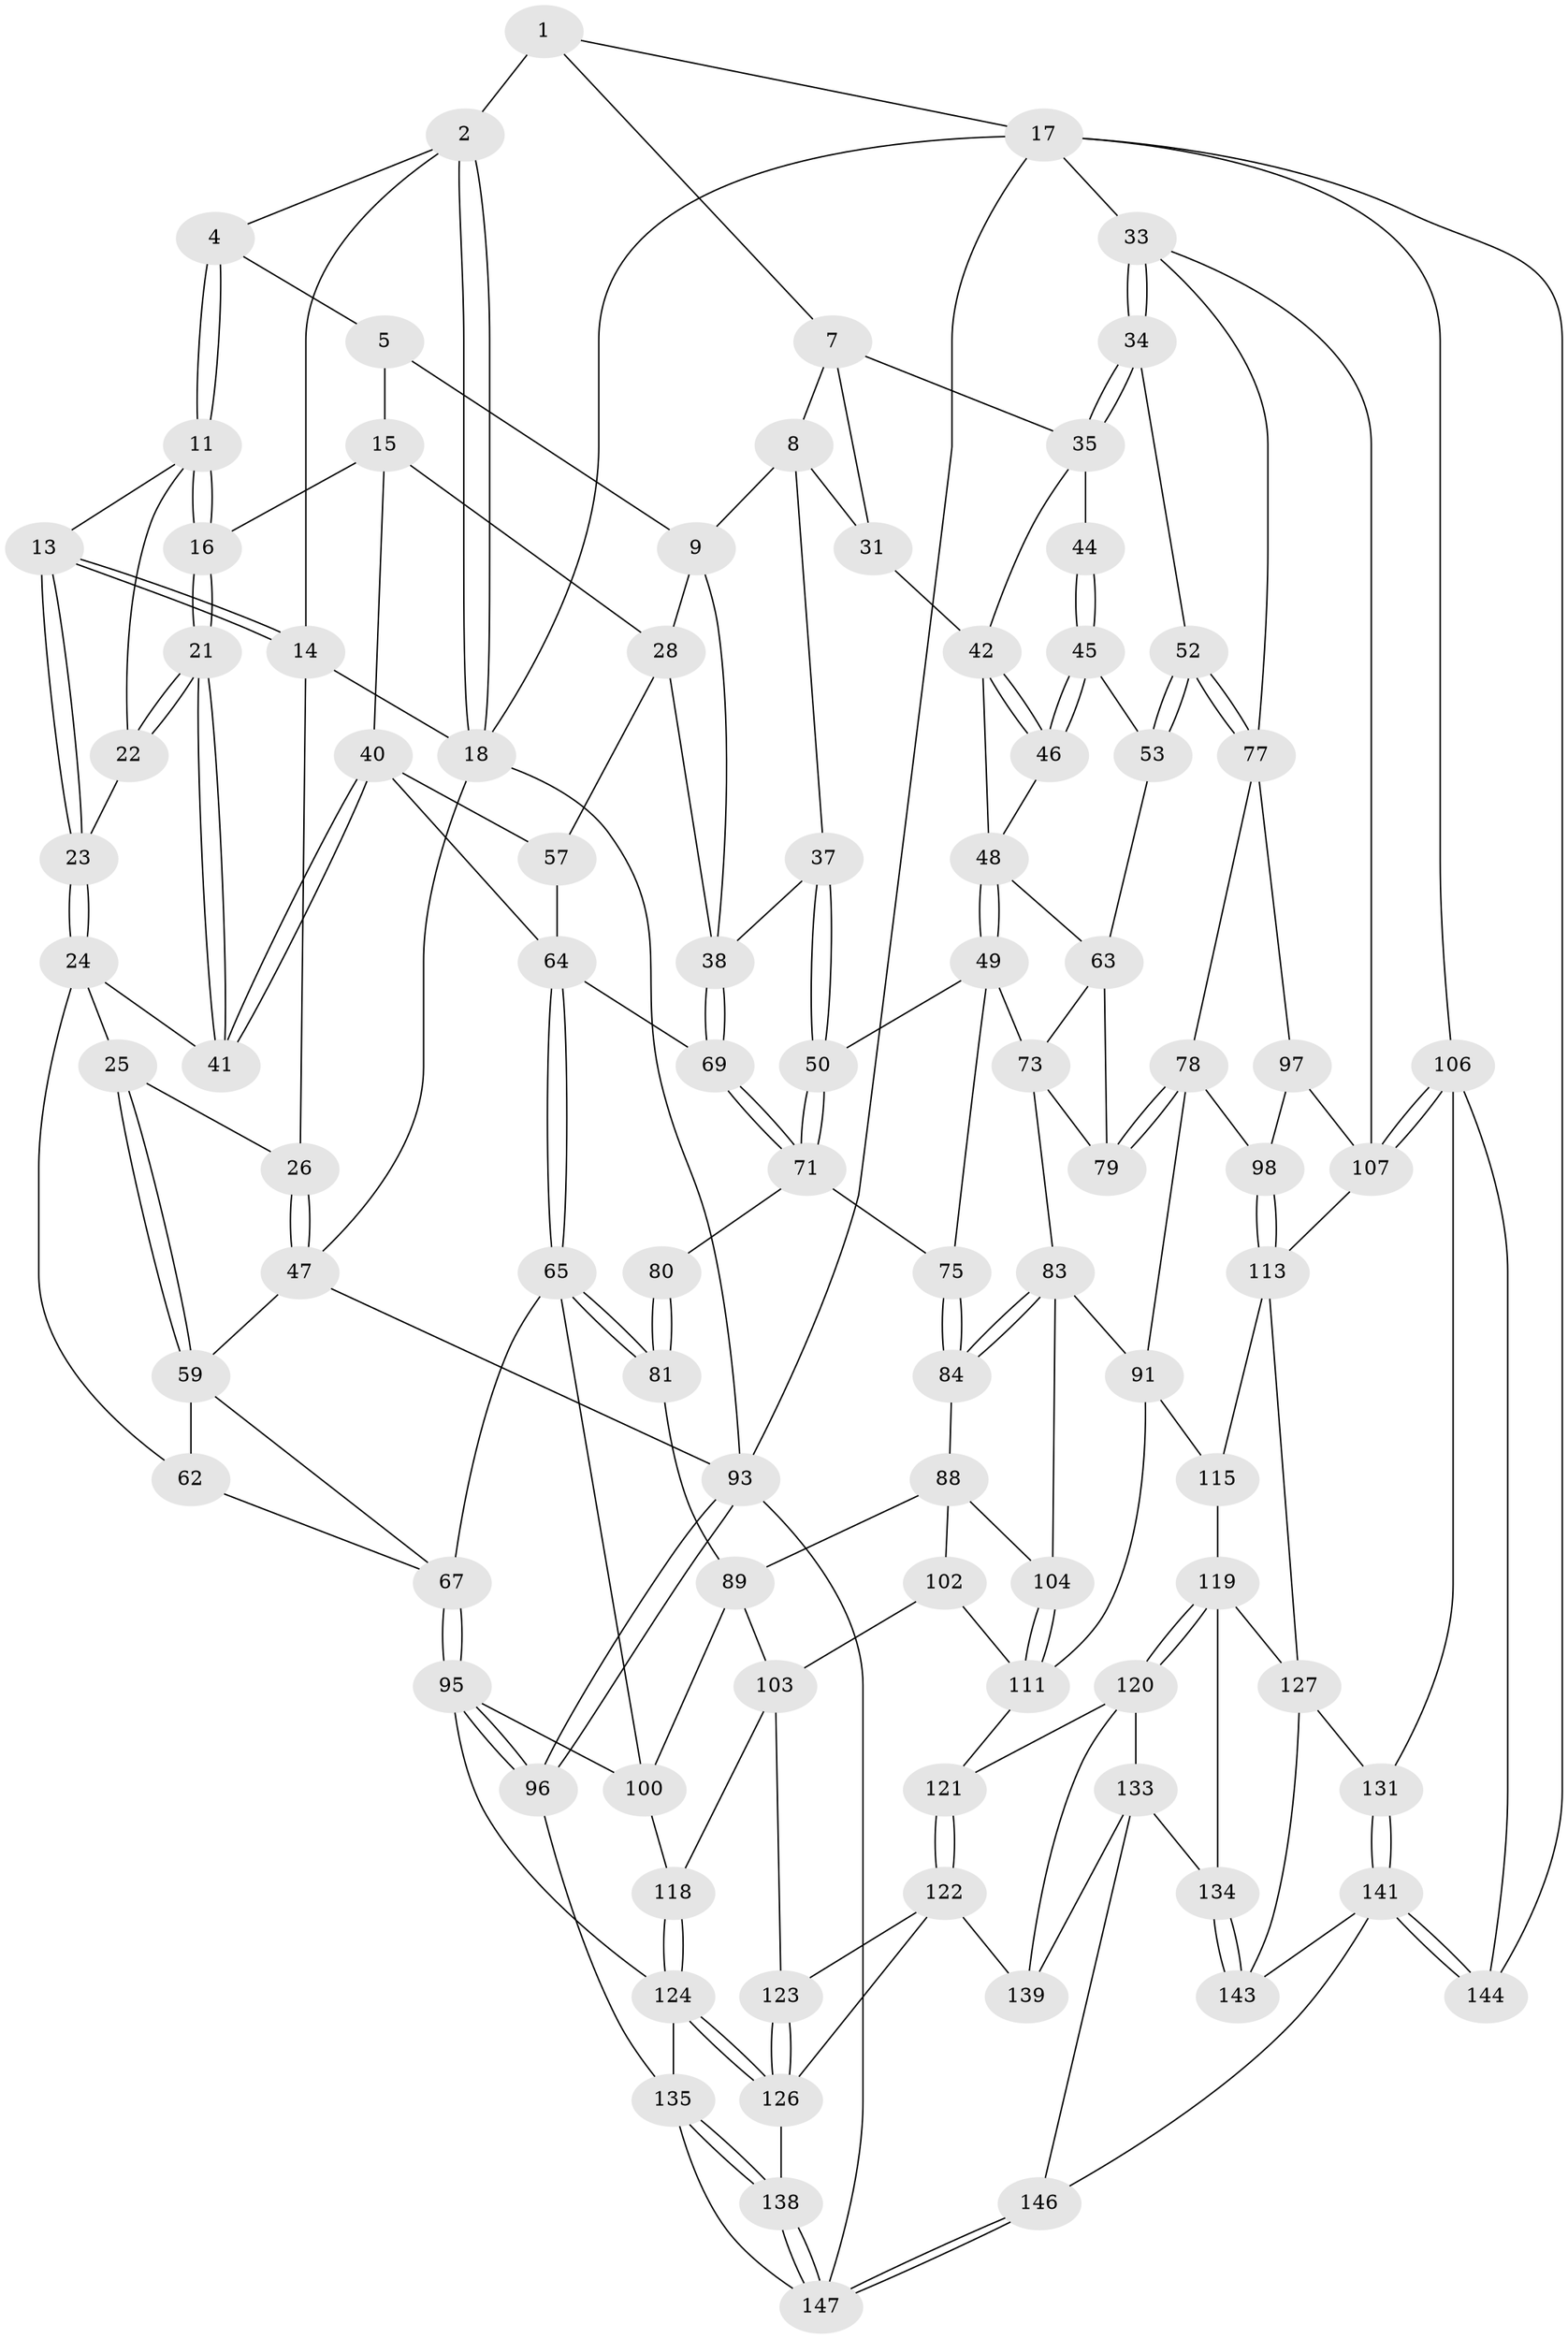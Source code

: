// Generated by graph-tools (version 1.1) at 2025/52/02/27/25 19:52:40]
// undirected, 94 vertices, 214 edges
graph export_dot {
graph [start="1"]
  node [color=gray90,style=filled];
  1 [pos="+0.3466102245481263+0",super="+6"];
  2 [pos="+0+0",super="+3"];
  4 [pos="+0.25892496070304016+0.004008066574240061"];
  5 [pos="+0.3353906126224235+0",super="+10"];
  7 [pos="+0.8071806743131681+0",super="+30"];
  8 [pos="+0.5423045912107322+0.11259977761877867",super="+32"];
  9 [pos="+0.48108585041781154+0.12994743359725805",super="+27"];
  11 [pos="+0.22608332967202466+0.08403585361658478",super="+12"];
  13 [pos="+0.16950427721277186+0.11340437179732678"];
  14 [pos="+0.10062713433553831+0.09764653307132247",super="+19"];
  15 [pos="+0.3533590487759328+0.1479424725618731",super="+29"];
  16 [pos="+0.2853535480341023+0.16814372200603778"];
  17 [pos="+1+0",super="+105"];
  18 [pos="+0+0",super="+20"];
  21 [pos="+0.2638053302521436+0.24900638933170882"];
  22 [pos="+0.21843554489791606+0.2220331280634677"];
  23 [pos="+0.14450739514212316+0.21088548795248455"];
  24 [pos="+0.12565474200534135+0.22303836476309505",super="+51"];
  25 [pos="+0.10844661573786715+0.23299766808449232"];
  26 [pos="+0.065653853956739+0.19868623635710522"];
  28 [pos="+0.3984628258537063+0.23551856272015398",super="+56"];
  31 [pos="+0.6485964993551911+0.18477722712270278"];
  33 [pos="+1+0.25364341350487296",super="+85"];
  34 [pos="+0.9577456529079093+0.29837774082445456"];
  35 [pos="+0.864615929566127+0.2220482837134833",super="+36"];
  37 [pos="+0.5778222407181827+0.2717908232269983"];
  38 [pos="+0.5273577061088633+0.26377580128579403",super="+39"];
  40 [pos="+0.2702005157234614+0.2633557610154688",super="+58"];
  41 [pos="+0.26796831817149136+0.2612680103675642"];
  42 [pos="+0.7704663191226129+0.1779354291430775",super="+43"];
  44 [pos="+0.8529618028878486+0.23571947729632978"];
  45 [pos="+0.7844232509025266+0.2793364663090169",super="+54"];
  46 [pos="+0.7689414592231734+0.28516502558930085"];
  47 [pos="+0+0.27154056977878305",super="+61"];
  48 [pos="+0.6770056158135209+0.32153741155190446",super="+55"];
  49 [pos="+0.6370783264553949+0.33488364582228153",super="+74"];
  50 [pos="+0.6175515200788628+0.3226308908633845"];
  52 [pos="+0.8639872285362623+0.39110201655282845"];
  53 [pos="+0.8164601175523932+0.36212913510075245"];
  57 [pos="+0.40808925935899+0.3298455767986467"];
  59 [pos="+0.10901329869128165+0.3001755946288671",super="+60"];
  62 [pos="+0.20899802979432464+0.2871378244420975"];
  63 [pos="+0.7547047248705168+0.33938041956076725",super="+72"];
  64 [pos="+0.2826305269561253+0.43489724438814",super="+70"];
  65 [pos="+0.2541181983960399+0.4857569067796077",super="+66"];
  67 [pos="+0.18549629720074312+0.48418165840489935",super="+68"];
  69 [pos="+0.441543546278418+0.36307424861816545"];
  71 [pos="+0.475220321680349+0.40017560432602534",super="+76"];
  73 [pos="+0.640455884762985+0.388669448587926",super="+82"];
  75 [pos="+0.500408158164571+0.4757244620006101"];
  77 [pos="+0.8650038396130438+0.47447938527655603",super="+86"];
  78 [pos="+0.7609797600925741+0.5086830593784235",super="+90"];
  79 [pos="+0.750201373742577+0.4977327381709701"];
  80 [pos="+0.485616471339202+0.4756191758282665"];
  81 [pos="+0.2543867248698769+0.48578697522798364",super="+87"];
  83 [pos="+0.5766938746008553+0.5395087859773906",super="+92"];
  84 [pos="+0.5082004972109638+0.4924827865750024"];
  88 [pos="+0.44817336153356013+0.5645701923286399",super="+101"];
  89 [pos="+0.4414079687039347+0.5652985951782368",super="+99"];
  91 [pos="+0.6540281489619845+0.5913653675624551",super="+110"];
  93 [pos="+0+0.7148073570642334",super="+94"];
  95 [pos="+0+0.7112218249307878",super="+109"];
  96 [pos="+0+0.7192729107515464"];
  97 [pos="+0.7923292596973347+0.6330137663499752"];
  98 [pos="+0.7302240324321326+0.6108750171208647"];
  100 [pos="+0.23977011234964238+0.5130274778557385",super="+108"];
  102 [pos="+0.4043068878104326+0.727839315846151"];
  103 [pos="+0.3831649150732019+0.7215715005183672",super="+117"];
  104 [pos="+0.5502591700690636+0.6188921524247614"];
  106 [pos="+1+0.8464328440900133",super="+130"];
  107 [pos="+1+0.815405126394467",super="+116"];
  111 [pos="+0.5553444351797209+0.6564522955075329",super="+112"];
  113 [pos="+0.7064847263279708+0.7808231151076075",super="+114"];
  115 [pos="+0.6292858135551656+0.7786015579140226"];
  118 [pos="+0.250605685778253+0.7622528685172212"];
  119 [pos="+0.6138264352987555+0.787116727057076",super="+129"];
  120 [pos="+0.4832969178392566+0.8046361672567481",super="+132"];
  121 [pos="+0.47213460133364243+0.798157534243079"];
  122 [pos="+0.3633806150832091+0.9034895669894644",super="+140"];
  123 [pos="+0.30639244758235495+0.7922106348207236"];
  124 [pos="+0.19542895524997544+0.8241381848350963",super="+125"];
  126 [pos="+0.280826886472622+0.9219408717075714",super="+137"];
  127 [pos="+0.7335175336979568+0.8699601556378666",super="+128"];
  131 [pos="+0.7639541233507599+0.8954197493469087"];
  133 [pos="+0.5337241329488295+0.9272049538191443",super="+145"];
  134 [pos="+0.5484735476885179+0.9334160041797481"];
  135 [pos="+0.1395310488678387+0.9144917267256327",super="+136"];
  138 [pos="+0.22543247468791458+0.9816827787952136"];
  139 [pos="+0.4010923794779416+1"];
  141 [pos="+0.7789662027267347+1",super="+142"];
  143 [pos="+0.6261750048501271+1"];
  144 [pos="+1+1"];
  146 [pos="+0.428990027228586+1"];
  147 [pos="+0.20666581120546904+1",super="+148"];
  1 -- 2;
  1 -- 17;
  1 -- 7;
  2 -- 18;
  2 -- 18;
  2 -- 4;
  2 -- 14;
  4 -- 5;
  4 -- 11;
  4 -- 11;
  5 -- 9;
  5 -- 15;
  7 -- 8;
  7 -- 31;
  7 -- 35;
  8 -- 9;
  8 -- 37;
  8 -- 31;
  9 -- 28;
  9 -- 38;
  11 -- 16;
  11 -- 16;
  11 -- 13;
  11 -- 22;
  13 -- 14;
  13 -- 14;
  13 -- 23;
  13 -- 23;
  14 -- 26;
  14 -- 18;
  15 -- 16;
  15 -- 40;
  15 -- 28;
  16 -- 21;
  16 -- 21;
  17 -- 18;
  17 -- 33;
  17 -- 144;
  17 -- 106;
  17 -- 93;
  18 -- 93;
  18 -- 47;
  21 -- 22;
  21 -- 22;
  21 -- 41;
  21 -- 41;
  22 -- 23;
  23 -- 24;
  23 -- 24;
  24 -- 25;
  24 -- 41;
  24 -- 62;
  25 -- 26;
  25 -- 59;
  25 -- 59;
  26 -- 47;
  26 -- 47;
  28 -- 57;
  28 -- 38;
  31 -- 42;
  33 -- 34;
  33 -- 34;
  33 -- 107;
  33 -- 77;
  34 -- 35;
  34 -- 35;
  34 -- 52;
  35 -- 44;
  35 -- 42;
  37 -- 38;
  37 -- 50;
  37 -- 50;
  38 -- 69;
  38 -- 69;
  40 -- 41;
  40 -- 41;
  40 -- 57;
  40 -- 64;
  42 -- 46;
  42 -- 46;
  42 -- 48;
  44 -- 45 [weight=2];
  44 -- 45;
  45 -- 46;
  45 -- 46;
  45 -- 53;
  46 -- 48;
  47 -- 93;
  47 -- 59;
  48 -- 49;
  48 -- 49;
  48 -- 63;
  49 -- 50;
  49 -- 73;
  49 -- 75;
  50 -- 71;
  50 -- 71;
  52 -- 53;
  52 -- 53;
  52 -- 77;
  52 -- 77;
  53 -- 63;
  57 -- 64;
  59 -- 62;
  59 -- 67;
  62 -- 67;
  63 -- 73;
  63 -- 79;
  64 -- 65;
  64 -- 65;
  64 -- 69;
  65 -- 81;
  65 -- 81;
  65 -- 67;
  65 -- 100;
  67 -- 95;
  67 -- 95;
  69 -- 71;
  69 -- 71;
  71 -- 80;
  71 -- 75;
  73 -- 83;
  73 -- 79;
  75 -- 84;
  75 -- 84;
  77 -- 78;
  77 -- 97;
  78 -- 79;
  78 -- 79;
  78 -- 98;
  78 -- 91;
  80 -- 81;
  80 -- 81;
  81 -- 89;
  83 -- 84;
  83 -- 84;
  83 -- 104;
  83 -- 91;
  84 -- 88;
  88 -- 89;
  88 -- 104;
  88 -- 102;
  89 -- 100;
  89 -- 103;
  91 -- 115;
  91 -- 111;
  93 -- 96;
  93 -- 96;
  93 -- 147;
  95 -- 96;
  95 -- 96;
  95 -- 124;
  95 -- 100;
  96 -- 135;
  97 -- 98;
  97 -- 107;
  98 -- 113;
  98 -- 113;
  100 -- 118;
  102 -- 103;
  102 -- 111;
  103 -- 123;
  103 -- 118;
  104 -- 111;
  104 -- 111;
  106 -- 107;
  106 -- 107;
  106 -- 144;
  106 -- 131;
  107 -- 113;
  111 -- 121;
  113 -- 115;
  113 -- 127;
  115 -- 119;
  118 -- 124;
  118 -- 124;
  119 -- 120;
  119 -- 120;
  119 -- 127;
  119 -- 134;
  120 -- 121;
  120 -- 139;
  120 -- 133;
  121 -- 122;
  121 -- 122;
  122 -- 123;
  122 -- 139;
  122 -- 126;
  123 -- 126;
  123 -- 126;
  124 -- 126;
  124 -- 126;
  124 -- 135;
  126 -- 138;
  127 -- 131;
  127 -- 143;
  131 -- 141;
  131 -- 141;
  133 -- 134;
  133 -- 146;
  133 -- 139;
  134 -- 143;
  134 -- 143;
  135 -- 138;
  135 -- 138;
  135 -- 147;
  138 -- 147;
  138 -- 147;
  141 -- 144;
  141 -- 144;
  141 -- 146;
  141 -- 143;
  146 -- 147;
  146 -- 147;
}
